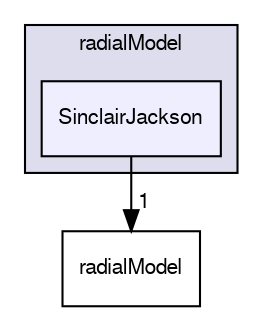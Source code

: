 digraph "applications/solvers/multiphase/twoPhaseEulerFoam/phaseCompressibleTurbulenceModels/kineticTheoryModels/radialModel/SinclairJackson" {
  bgcolor=transparent;
  compound=true
  node [ fontsize="10", fontname="FreeSans"];
  edge [ labelfontsize="10", labelfontname="FreeSans"];
  subgraph clusterdir_457aacccdf25eced75bbda085efde982 {
    graph [ bgcolor="#ddddee", pencolor="black", label="radialModel" fontname="FreeSans", fontsize="10", URL="dir_457aacccdf25eced75bbda085efde982.html"]
  dir_25509bec972f9389196276bc7418a3fd [shape=box, label="SinclairJackson", style="filled", fillcolor="#eeeeff", pencolor="black", URL="dir_25509bec972f9389196276bc7418a3fd.html"];
  }
  dir_5f34695ea4c7ea3dd196216290a7e899 [shape=box label="radialModel" URL="dir_5f34695ea4c7ea3dd196216290a7e899.html"];
  dir_25509bec972f9389196276bc7418a3fd->dir_5f34695ea4c7ea3dd196216290a7e899 [headlabel="1", labeldistance=1.5 headhref="dir_000260_000259.html"];
}
